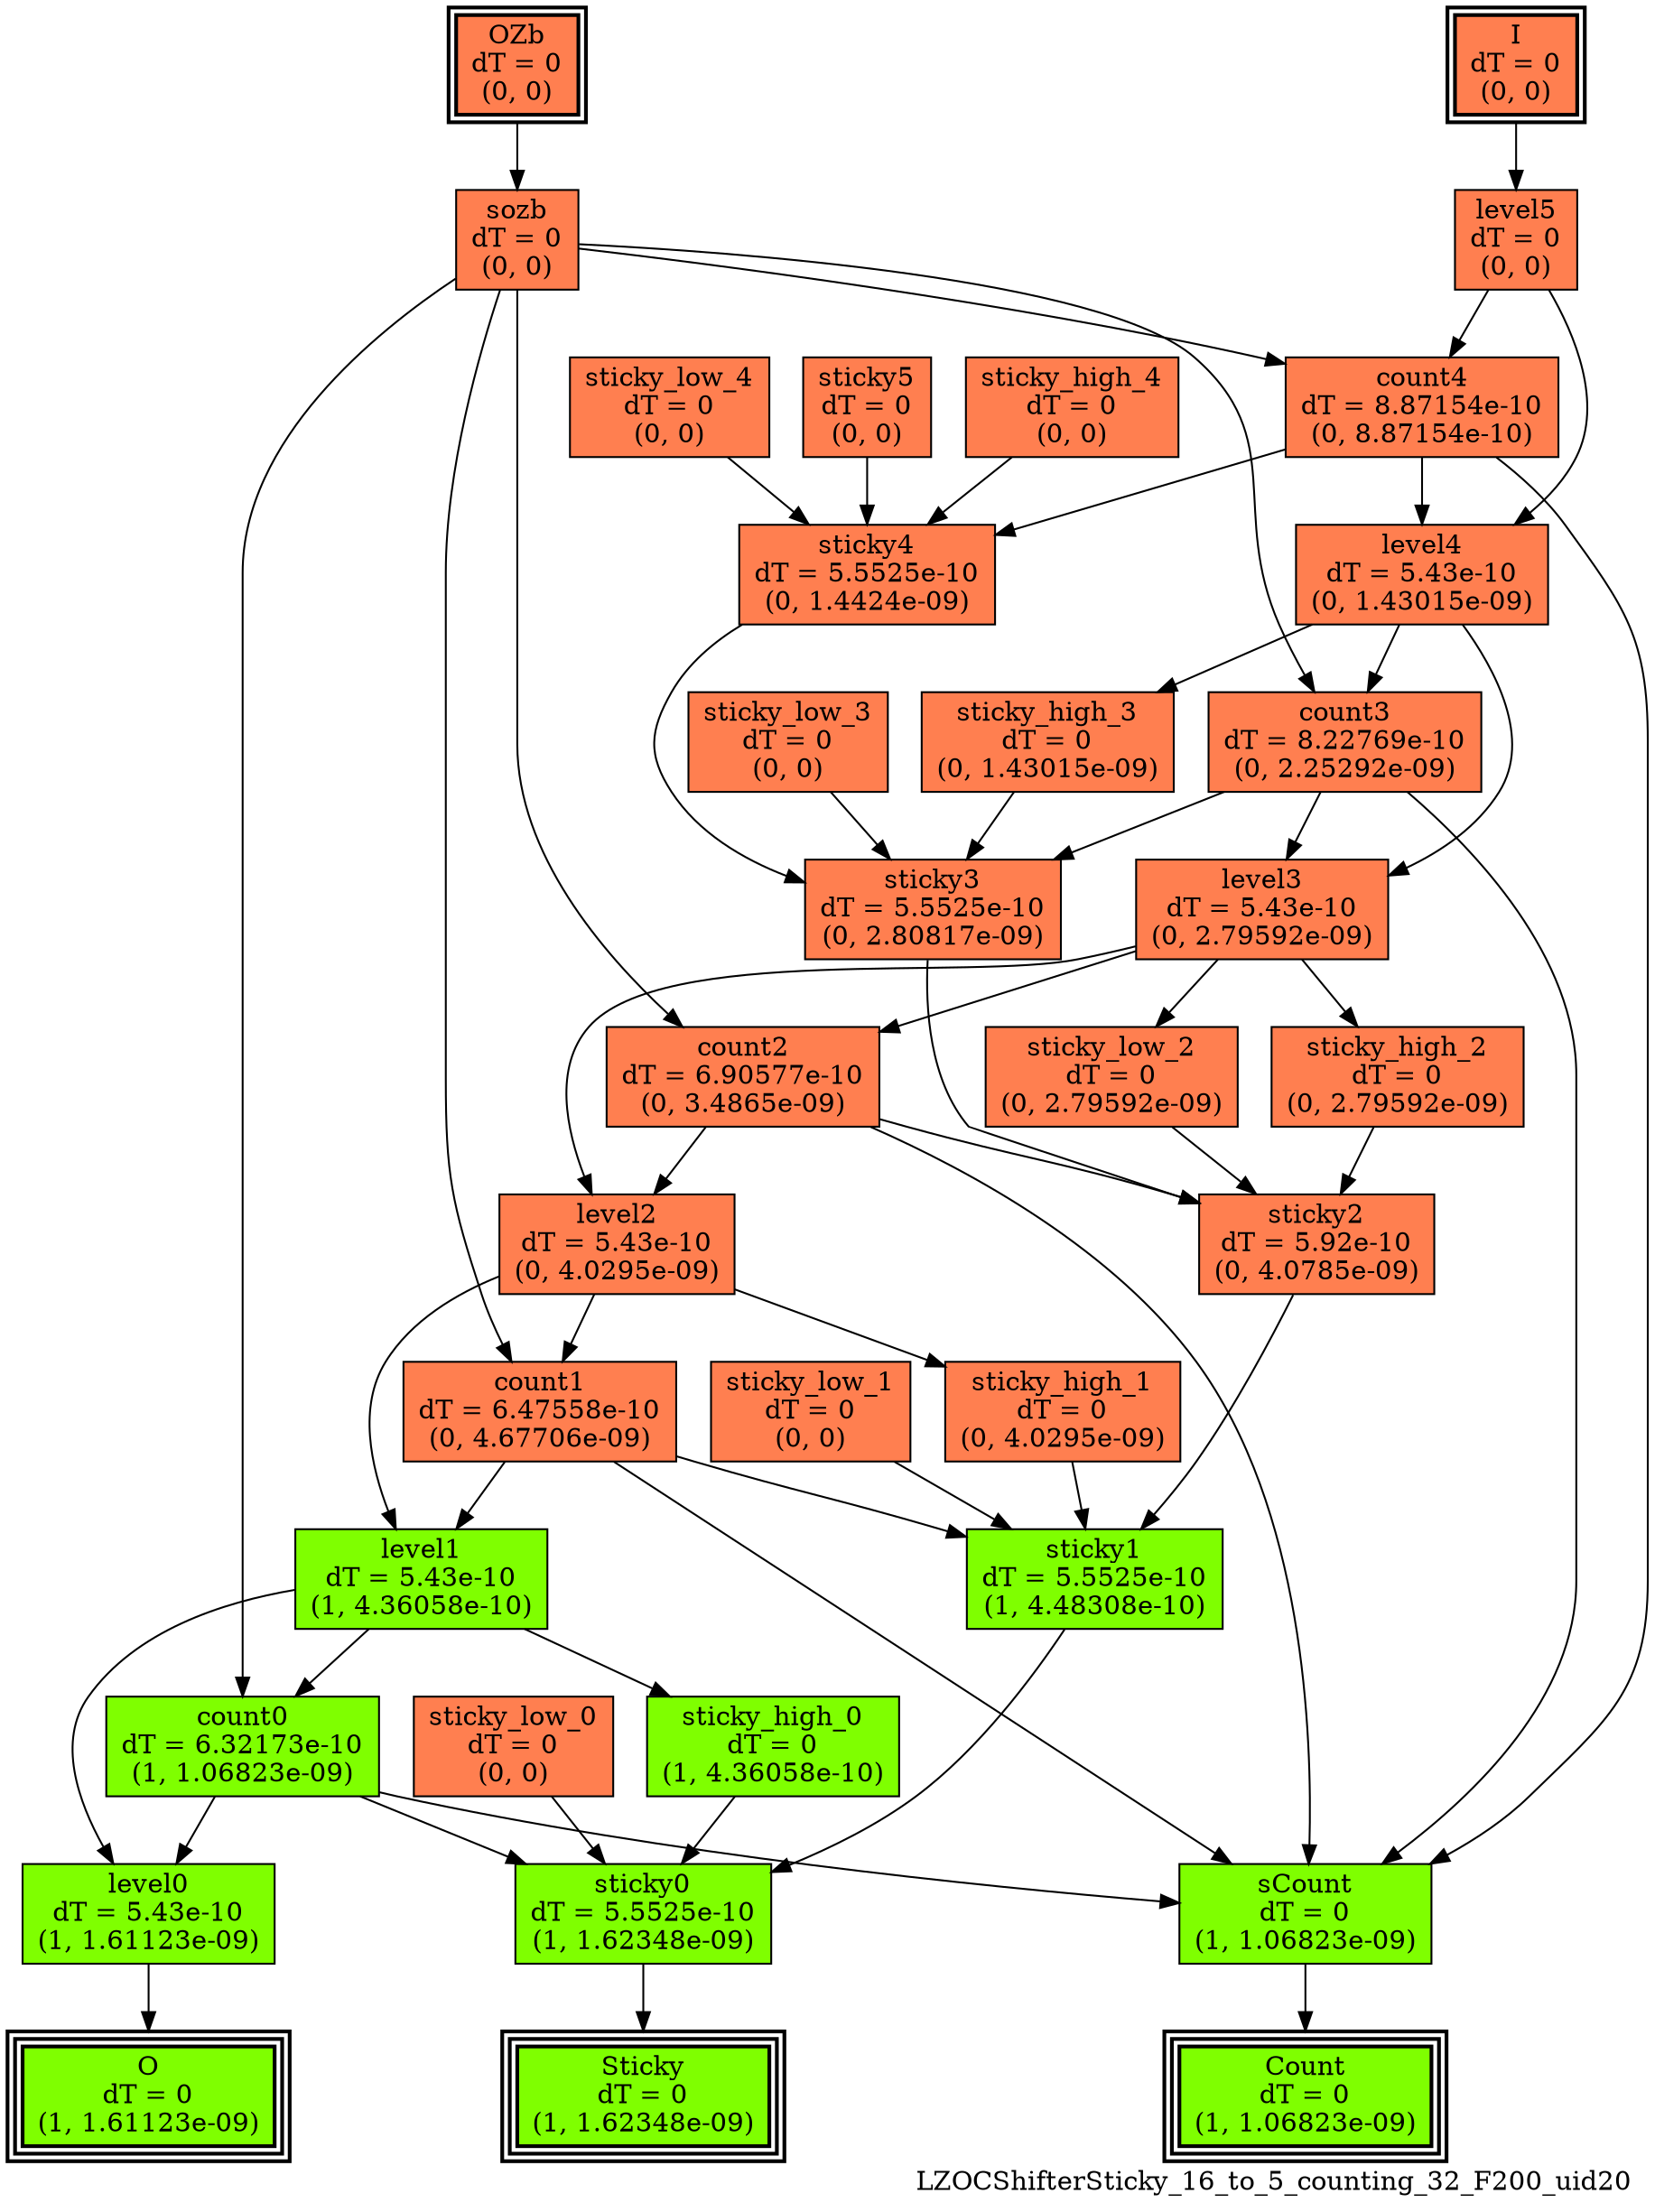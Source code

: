 digraph LZOCShifterSticky_16_to_5_counting_32_F200_uid20
{
	//graph drawing options
	label=LZOCShifterSticky_16_to_5_counting_32_F200_uid20;
	labelloc=bottom;
	labeljust=right;
	ratio=auto;
	nodesep=0.25;
	ranksep=0.5;

	//input/output signals of operator LZOCShifterSticky_16_to_5_counting_32_F200_uid20
	I__LZOCShifterSticky_16_to_5_counting_32_F200_uid20 [ label="I\ndT = 0\n(0, 0)", shape=box, color=black, style="bold, filled", fillcolor=coral, peripheries=2 ];
	OZb__LZOCShifterSticky_16_to_5_counting_32_F200_uid20 [ label="OZb\ndT = 0\n(0, 0)", shape=box, color=black, style="bold, filled", fillcolor=coral, peripheries=2 ];
	Count__LZOCShifterSticky_16_to_5_counting_32_F200_uid20 [ label="Count\ndT = 0\n(1, 1.06823e-09)", shape=box, color=black, style="bold, filled", fillcolor=chartreuse, peripheries=3 ];
	O__LZOCShifterSticky_16_to_5_counting_32_F200_uid20 [ label="O\ndT = 0\n(1, 1.61123e-09)", shape=box, color=black, style="bold, filled", fillcolor=chartreuse, peripheries=3 ];
	Sticky__LZOCShifterSticky_16_to_5_counting_32_F200_uid20 [ label="Sticky\ndT = 0\n(1, 1.62348e-09)", shape=box, color=black, style="bold, filled", fillcolor=chartreuse, peripheries=3 ];
	{rank=same I__LZOCShifterSticky_16_to_5_counting_32_F200_uid20, OZb__LZOCShifterSticky_16_to_5_counting_32_F200_uid20};
	{rank=same Count__LZOCShifterSticky_16_to_5_counting_32_F200_uid20, O__LZOCShifterSticky_16_to_5_counting_32_F200_uid20, Sticky__LZOCShifterSticky_16_to_5_counting_32_F200_uid20};
	//internal signals of operator LZOCShifterSticky_16_to_5_counting_32_F200_uid20
	level5__LZOCShifterSticky_16_to_5_counting_32_F200_uid20 [ label="level5\ndT = 0\n(0, 0)", shape=box, color=black, style=filled, fillcolor=coral, peripheries=1 ];
	sozb__LZOCShifterSticky_16_to_5_counting_32_F200_uid20 [ label="sozb\ndT = 0\n(0, 0)", shape=box, color=black, style=filled, fillcolor=coral, peripheries=1 ];
	sticky5__LZOCShifterSticky_16_to_5_counting_32_F200_uid20 [ label="sticky5\ndT = 0\n(0, 0)", shape=box, color=black, style=filled, fillcolor=coral, peripheries=1 ];
	count4__LZOCShifterSticky_16_to_5_counting_32_F200_uid20 [ label="count4\ndT = 8.87154e-10\n(0, 8.87154e-10)", shape=box, color=black, style=filled, fillcolor=coral, peripheries=1 ];
	level4__LZOCShifterSticky_16_to_5_counting_32_F200_uid20 [ label="level4\ndT = 5.43e-10\n(0, 1.43015e-09)", shape=box, color=black, style=filled, fillcolor=coral, peripheries=1 ];
	sticky_high_4__LZOCShifterSticky_16_to_5_counting_32_F200_uid20 [ label="sticky_high_4\ndT = 0\n(0, 0)", shape=box, color=black, style=filled, fillcolor=coral, peripheries=1 ];
	sticky_low_4__LZOCShifterSticky_16_to_5_counting_32_F200_uid20 [ label="sticky_low_4\ndT = 0\n(0, 0)", shape=box, color=black, style=filled, fillcolor=coral, peripheries=1 ];
	sticky4__LZOCShifterSticky_16_to_5_counting_32_F200_uid20 [ label="sticky4\ndT = 5.5525e-10\n(0, 1.4424e-09)", shape=box, color=black, style=filled, fillcolor=coral, peripheries=1 ];
	count3__LZOCShifterSticky_16_to_5_counting_32_F200_uid20 [ label="count3\ndT = 8.22769e-10\n(0, 2.25292e-09)", shape=box, color=black, style=filled, fillcolor=coral, peripheries=1 ];
	level3__LZOCShifterSticky_16_to_5_counting_32_F200_uid20 [ label="level3\ndT = 5.43e-10\n(0, 2.79592e-09)", shape=box, color=black, style=filled, fillcolor=coral, peripheries=1 ];
	sticky_high_3__LZOCShifterSticky_16_to_5_counting_32_F200_uid20 [ label="sticky_high_3\ndT = 0\n(0, 1.43015e-09)", shape=box, color=black, style=filled, fillcolor=coral, peripheries=1 ];
	sticky_low_3__LZOCShifterSticky_16_to_5_counting_32_F200_uid20 [ label="sticky_low_3\ndT = 0\n(0, 0)", shape=box, color=black, style=filled, fillcolor=coral, peripheries=1 ];
	sticky3__LZOCShifterSticky_16_to_5_counting_32_F200_uid20 [ label="sticky3\ndT = 5.5525e-10\n(0, 2.80817e-09)", shape=box, color=black, style=filled, fillcolor=coral, peripheries=1 ];
	count2__LZOCShifterSticky_16_to_5_counting_32_F200_uid20 [ label="count2\ndT = 6.90577e-10\n(0, 3.4865e-09)", shape=box, color=black, style=filled, fillcolor=coral, peripheries=1 ];
	level2__LZOCShifterSticky_16_to_5_counting_32_F200_uid20 [ label="level2\ndT = 5.43e-10\n(0, 4.0295e-09)", shape=box, color=black, style=filled, fillcolor=coral, peripheries=1 ];
	sticky_high_2__LZOCShifterSticky_16_to_5_counting_32_F200_uid20 [ label="sticky_high_2\ndT = 0\n(0, 2.79592e-09)", shape=box, color=black, style=filled, fillcolor=coral, peripheries=1 ];
	sticky_low_2__LZOCShifterSticky_16_to_5_counting_32_F200_uid20 [ label="sticky_low_2\ndT = 0\n(0, 2.79592e-09)", shape=box, color=black, style=filled, fillcolor=coral, peripheries=1 ];
	sticky2__LZOCShifterSticky_16_to_5_counting_32_F200_uid20 [ label="sticky2\ndT = 5.92e-10\n(0, 4.0785e-09)", shape=box, color=black, style=filled, fillcolor=coral, peripheries=1 ];
	count1__LZOCShifterSticky_16_to_5_counting_32_F200_uid20 [ label="count1\ndT = 6.47558e-10\n(0, 4.67706e-09)", shape=box, color=black, style=filled, fillcolor=coral, peripheries=1 ];
	level1__LZOCShifterSticky_16_to_5_counting_32_F200_uid20 [ label="level1\ndT = 5.43e-10\n(1, 4.36058e-10)", shape=box, color=black, style=filled, fillcolor=chartreuse, peripheries=1 ];
	sticky_high_1__LZOCShifterSticky_16_to_5_counting_32_F200_uid20 [ label="sticky_high_1\ndT = 0\n(0, 4.0295e-09)", shape=box, color=black, style=filled, fillcolor=coral, peripheries=1 ];
	sticky_low_1__LZOCShifterSticky_16_to_5_counting_32_F200_uid20 [ label="sticky_low_1\ndT = 0\n(0, 0)", shape=box, color=black, style=filled, fillcolor=coral, peripheries=1 ];
	sticky1__LZOCShifterSticky_16_to_5_counting_32_F200_uid20 [ label="sticky1\ndT = 5.5525e-10\n(1, 4.48308e-10)", shape=box, color=black, style=filled, fillcolor=chartreuse, peripheries=1 ];
	count0__LZOCShifterSticky_16_to_5_counting_32_F200_uid20 [ label="count0\ndT = 6.32173e-10\n(1, 1.06823e-09)", shape=box, color=black, style=filled, fillcolor=chartreuse, peripheries=1 ];
	level0__LZOCShifterSticky_16_to_5_counting_32_F200_uid20 [ label="level0\ndT = 5.43e-10\n(1, 1.61123e-09)", shape=box, color=black, style=filled, fillcolor=chartreuse, peripheries=1 ];
	sticky_high_0__LZOCShifterSticky_16_to_5_counting_32_F200_uid20 [ label="sticky_high_0\ndT = 0\n(1, 4.36058e-10)", shape=box, color=black, style=filled, fillcolor=chartreuse, peripheries=1 ];
	sticky_low_0__LZOCShifterSticky_16_to_5_counting_32_F200_uid20 [ label="sticky_low_0\ndT = 0\n(0, 0)", shape=box, color=black, style=filled, fillcolor=coral, peripheries=1 ];
	sticky0__LZOCShifterSticky_16_to_5_counting_32_F200_uid20 [ label="sticky0\ndT = 5.5525e-10\n(1, 1.62348e-09)", shape=box, color=black, style=filled, fillcolor=chartreuse, peripheries=1 ];
	sCount__LZOCShifterSticky_16_to_5_counting_32_F200_uid20 [ label="sCount\ndT = 0\n(1, 1.06823e-09)", shape=box, color=black, style=filled, fillcolor=chartreuse, peripheries=1 ];

	//subcomponents of operator LZOCShifterSticky_16_to_5_counting_32_F200_uid20

	//input and internal signal connections of operator LZOCShifterSticky_16_to_5_counting_32_F200_uid20
	I__LZOCShifterSticky_16_to_5_counting_32_F200_uid20 -> level5__LZOCShifterSticky_16_to_5_counting_32_F200_uid20 [ arrowhead=normal, arrowsize=1.0, arrowtail=normal, color=black, dir=forward  ];
	OZb__LZOCShifterSticky_16_to_5_counting_32_F200_uid20 -> sozb__LZOCShifterSticky_16_to_5_counting_32_F200_uid20 [ arrowhead=normal, arrowsize=1.0, arrowtail=normal, color=black, dir=forward  ];
	level5__LZOCShifterSticky_16_to_5_counting_32_F200_uid20 -> count4__LZOCShifterSticky_16_to_5_counting_32_F200_uid20 [ arrowhead=normal, arrowsize=1.0, arrowtail=normal, color=black, dir=forward  ];
	level5__LZOCShifterSticky_16_to_5_counting_32_F200_uid20 -> level4__LZOCShifterSticky_16_to_5_counting_32_F200_uid20 [ arrowhead=normal, arrowsize=1.0, arrowtail=normal, color=black, dir=forward  ];
	sozb__LZOCShifterSticky_16_to_5_counting_32_F200_uid20 -> count4__LZOCShifterSticky_16_to_5_counting_32_F200_uid20 [ arrowhead=normal, arrowsize=1.0, arrowtail=normal, color=black, dir=forward  ];
	sozb__LZOCShifterSticky_16_to_5_counting_32_F200_uid20 -> count3__LZOCShifterSticky_16_to_5_counting_32_F200_uid20 [ arrowhead=normal, arrowsize=1.0, arrowtail=normal, color=black, dir=forward  ];
	sozb__LZOCShifterSticky_16_to_5_counting_32_F200_uid20 -> count2__LZOCShifterSticky_16_to_5_counting_32_F200_uid20 [ arrowhead=normal, arrowsize=1.0, arrowtail=normal, color=black, dir=forward  ];
	sozb__LZOCShifterSticky_16_to_5_counting_32_F200_uid20 -> count1__LZOCShifterSticky_16_to_5_counting_32_F200_uid20 [ arrowhead=normal, arrowsize=1.0, arrowtail=normal, color=black, dir=forward  ];
	sozb__LZOCShifterSticky_16_to_5_counting_32_F200_uid20 -> count0__LZOCShifterSticky_16_to_5_counting_32_F200_uid20 [ arrowhead=normal, arrowsize=1.0, arrowtail=normal, color=black, dir=forward  ];
	sticky5__LZOCShifterSticky_16_to_5_counting_32_F200_uid20 -> sticky4__LZOCShifterSticky_16_to_5_counting_32_F200_uid20 [ arrowhead=normal, arrowsize=1.0, arrowtail=normal, color=black, dir=forward  ];
	count4__LZOCShifterSticky_16_to_5_counting_32_F200_uid20 -> level4__LZOCShifterSticky_16_to_5_counting_32_F200_uid20 [ arrowhead=normal, arrowsize=1.0, arrowtail=normal, color=black, dir=forward  ];
	count4__LZOCShifterSticky_16_to_5_counting_32_F200_uid20 -> sticky4__LZOCShifterSticky_16_to_5_counting_32_F200_uid20 [ arrowhead=normal, arrowsize=1.0, arrowtail=normal, color=black, dir=forward  ];
	count4__LZOCShifterSticky_16_to_5_counting_32_F200_uid20 -> sCount__LZOCShifterSticky_16_to_5_counting_32_F200_uid20 [ arrowhead=normal, arrowsize=1.0, arrowtail=normal, color=black, dir=forward  ];
	level4__LZOCShifterSticky_16_to_5_counting_32_F200_uid20 -> count3__LZOCShifterSticky_16_to_5_counting_32_F200_uid20 [ arrowhead=normal, arrowsize=1.0, arrowtail=normal, color=black, dir=forward  ];
	level4__LZOCShifterSticky_16_to_5_counting_32_F200_uid20 -> level3__LZOCShifterSticky_16_to_5_counting_32_F200_uid20 [ arrowhead=normal, arrowsize=1.0, arrowtail=normal, color=black, dir=forward  ];
	level4__LZOCShifterSticky_16_to_5_counting_32_F200_uid20 -> sticky_high_3__LZOCShifterSticky_16_to_5_counting_32_F200_uid20 [ arrowhead=normal, arrowsize=1.0, arrowtail=normal, color=black, dir=forward  ];
	sticky_high_4__LZOCShifterSticky_16_to_5_counting_32_F200_uid20 -> sticky4__LZOCShifterSticky_16_to_5_counting_32_F200_uid20 [ arrowhead=normal, arrowsize=1.0, arrowtail=normal, color=black, dir=forward  ];
	sticky_low_4__LZOCShifterSticky_16_to_5_counting_32_F200_uid20 -> sticky4__LZOCShifterSticky_16_to_5_counting_32_F200_uid20 [ arrowhead=normal, arrowsize=1.0, arrowtail=normal, color=black, dir=forward  ];
	sticky4__LZOCShifterSticky_16_to_5_counting_32_F200_uid20 -> sticky3__LZOCShifterSticky_16_to_5_counting_32_F200_uid20 [ arrowhead=normal, arrowsize=1.0, arrowtail=normal, color=black, dir=forward  ];
	count3__LZOCShifterSticky_16_to_5_counting_32_F200_uid20 -> level3__LZOCShifterSticky_16_to_5_counting_32_F200_uid20 [ arrowhead=normal, arrowsize=1.0, arrowtail=normal, color=black, dir=forward  ];
	count3__LZOCShifterSticky_16_to_5_counting_32_F200_uid20 -> sticky3__LZOCShifterSticky_16_to_5_counting_32_F200_uid20 [ arrowhead=normal, arrowsize=1.0, arrowtail=normal, color=black, dir=forward  ];
	count3__LZOCShifterSticky_16_to_5_counting_32_F200_uid20 -> sCount__LZOCShifterSticky_16_to_5_counting_32_F200_uid20 [ arrowhead=normal, arrowsize=1.0, arrowtail=normal, color=black, dir=forward  ];
	level3__LZOCShifterSticky_16_to_5_counting_32_F200_uid20 -> count2__LZOCShifterSticky_16_to_5_counting_32_F200_uid20 [ arrowhead=normal, arrowsize=1.0, arrowtail=normal, color=black, dir=forward  ];
	level3__LZOCShifterSticky_16_to_5_counting_32_F200_uid20 -> level2__LZOCShifterSticky_16_to_5_counting_32_F200_uid20 [ arrowhead=normal, arrowsize=1.0, arrowtail=normal, color=black, dir=forward  ];
	level3__LZOCShifterSticky_16_to_5_counting_32_F200_uid20 -> sticky_high_2__LZOCShifterSticky_16_to_5_counting_32_F200_uid20 [ arrowhead=normal, arrowsize=1.0, arrowtail=normal, color=black, dir=forward  ];
	level3__LZOCShifterSticky_16_to_5_counting_32_F200_uid20 -> sticky_low_2__LZOCShifterSticky_16_to_5_counting_32_F200_uid20 [ arrowhead=normal, arrowsize=1.0, arrowtail=normal, color=black, dir=forward  ];
	sticky_high_3__LZOCShifterSticky_16_to_5_counting_32_F200_uid20 -> sticky3__LZOCShifterSticky_16_to_5_counting_32_F200_uid20 [ arrowhead=normal, arrowsize=1.0, arrowtail=normal, color=black, dir=forward  ];
	sticky_low_3__LZOCShifterSticky_16_to_5_counting_32_F200_uid20 -> sticky3__LZOCShifterSticky_16_to_5_counting_32_F200_uid20 [ arrowhead=normal, arrowsize=1.0, arrowtail=normal, color=black, dir=forward  ];
	sticky3__LZOCShifterSticky_16_to_5_counting_32_F200_uid20 -> sticky2__LZOCShifterSticky_16_to_5_counting_32_F200_uid20 [ arrowhead=normal, arrowsize=1.0, arrowtail=normal, color=black, dir=forward  ];
	count2__LZOCShifterSticky_16_to_5_counting_32_F200_uid20 -> level2__LZOCShifterSticky_16_to_5_counting_32_F200_uid20 [ arrowhead=normal, arrowsize=1.0, arrowtail=normal, color=black, dir=forward  ];
	count2__LZOCShifterSticky_16_to_5_counting_32_F200_uid20 -> sticky2__LZOCShifterSticky_16_to_5_counting_32_F200_uid20 [ arrowhead=normal, arrowsize=1.0, arrowtail=normal, color=black, dir=forward  ];
	count2__LZOCShifterSticky_16_to_5_counting_32_F200_uid20 -> sCount__LZOCShifterSticky_16_to_5_counting_32_F200_uid20 [ arrowhead=normal, arrowsize=1.0, arrowtail=normal, color=black, dir=forward  ];
	level2__LZOCShifterSticky_16_to_5_counting_32_F200_uid20 -> count1__LZOCShifterSticky_16_to_5_counting_32_F200_uid20 [ arrowhead=normal, arrowsize=1.0, arrowtail=normal, color=black, dir=forward  ];
	level2__LZOCShifterSticky_16_to_5_counting_32_F200_uid20 -> level1__LZOCShifterSticky_16_to_5_counting_32_F200_uid20 [ arrowhead=normal, arrowsize=1.0, arrowtail=normal, color=black, dir=forward  ];
	level2__LZOCShifterSticky_16_to_5_counting_32_F200_uid20 -> sticky_high_1__LZOCShifterSticky_16_to_5_counting_32_F200_uid20 [ arrowhead=normal, arrowsize=1.0, arrowtail=normal, color=black, dir=forward  ];
	sticky_high_2__LZOCShifterSticky_16_to_5_counting_32_F200_uid20 -> sticky2__LZOCShifterSticky_16_to_5_counting_32_F200_uid20 [ arrowhead=normal, arrowsize=1.0, arrowtail=normal, color=black, dir=forward  ];
	sticky_low_2__LZOCShifterSticky_16_to_5_counting_32_F200_uid20 -> sticky2__LZOCShifterSticky_16_to_5_counting_32_F200_uid20 [ arrowhead=normal, arrowsize=1.0, arrowtail=normal, color=black, dir=forward  ];
	sticky2__LZOCShifterSticky_16_to_5_counting_32_F200_uid20 -> sticky1__LZOCShifterSticky_16_to_5_counting_32_F200_uid20 [ arrowhead=normal, arrowsize=1.0, arrowtail=normal, color=black, dir=forward  ];
	count1__LZOCShifterSticky_16_to_5_counting_32_F200_uid20 -> level1__LZOCShifterSticky_16_to_5_counting_32_F200_uid20 [ arrowhead=normal, arrowsize=1.0, arrowtail=normal, color=black, dir=forward  ];
	count1__LZOCShifterSticky_16_to_5_counting_32_F200_uid20 -> sticky1__LZOCShifterSticky_16_to_5_counting_32_F200_uid20 [ arrowhead=normal, arrowsize=1.0, arrowtail=normal, color=black, dir=forward  ];
	count1__LZOCShifterSticky_16_to_5_counting_32_F200_uid20 -> sCount__LZOCShifterSticky_16_to_5_counting_32_F200_uid20 [ arrowhead=normal, arrowsize=1.0, arrowtail=normal, color=black, dir=forward  ];
	level1__LZOCShifterSticky_16_to_5_counting_32_F200_uid20 -> count0__LZOCShifterSticky_16_to_5_counting_32_F200_uid20 [ arrowhead=normal, arrowsize=1.0, arrowtail=normal, color=black, dir=forward  ];
	level1__LZOCShifterSticky_16_to_5_counting_32_F200_uid20 -> level0__LZOCShifterSticky_16_to_5_counting_32_F200_uid20 [ arrowhead=normal, arrowsize=1.0, arrowtail=normal, color=black, dir=forward  ];
	level1__LZOCShifterSticky_16_to_5_counting_32_F200_uid20 -> sticky_high_0__LZOCShifterSticky_16_to_5_counting_32_F200_uid20 [ arrowhead=normal, arrowsize=1.0, arrowtail=normal, color=black, dir=forward  ];
	sticky_high_1__LZOCShifterSticky_16_to_5_counting_32_F200_uid20 -> sticky1__LZOCShifterSticky_16_to_5_counting_32_F200_uid20 [ arrowhead=normal, arrowsize=1.0, arrowtail=normal, color=black, dir=forward  ];
	sticky_low_1__LZOCShifterSticky_16_to_5_counting_32_F200_uid20 -> sticky1__LZOCShifterSticky_16_to_5_counting_32_F200_uid20 [ arrowhead=normal, arrowsize=1.0, arrowtail=normal, color=black, dir=forward  ];
	sticky1__LZOCShifterSticky_16_to_5_counting_32_F200_uid20 -> sticky0__LZOCShifterSticky_16_to_5_counting_32_F200_uid20 [ arrowhead=normal, arrowsize=1.0, arrowtail=normal, color=black, dir=forward  ];
	count0__LZOCShifterSticky_16_to_5_counting_32_F200_uid20 -> level0__LZOCShifterSticky_16_to_5_counting_32_F200_uid20 [ arrowhead=normal, arrowsize=1.0, arrowtail=normal, color=black, dir=forward  ];
	count0__LZOCShifterSticky_16_to_5_counting_32_F200_uid20 -> sticky0__LZOCShifterSticky_16_to_5_counting_32_F200_uid20 [ arrowhead=normal, arrowsize=1.0, arrowtail=normal, color=black, dir=forward  ];
	count0__LZOCShifterSticky_16_to_5_counting_32_F200_uid20 -> sCount__LZOCShifterSticky_16_to_5_counting_32_F200_uid20 [ arrowhead=normal, arrowsize=1.0, arrowtail=normal, color=black, dir=forward  ];
	level0__LZOCShifterSticky_16_to_5_counting_32_F200_uid20 -> O__LZOCShifterSticky_16_to_5_counting_32_F200_uid20 [ arrowhead=normal, arrowsize=1.0, arrowtail=normal, color=black, dir=forward  ];
	sticky_high_0__LZOCShifterSticky_16_to_5_counting_32_F200_uid20 -> sticky0__LZOCShifterSticky_16_to_5_counting_32_F200_uid20 [ arrowhead=normal, arrowsize=1.0, arrowtail=normal, color=black, dir=forward  ];
	sticky_low_0__LZOCShifterSticky_16_to_5_counting_32_F200_uid20 -> sticky0__LZOCShifterSticky_16_to_5_counting_32_F200_uid20 [ arrowhead=normal, arrowsize=1.0, arrowtail=normal, color=black, dir=forward  ];
	sticky0__LZOCShifterSticky_16_to_5_counting_32_F200_uid20 -> Sticky__LZOCShifterSticky_16_to_5_counting_32_F200_uid20 [ arrowhead=normal, arrowsize=1.0, arrowtail=normal, color=black, dir=forward  ];
	sCount__LZOCShifterSticky_16_to_5_counting_32_F200_uid20 -> Count__LZOCShifterSticky_16_to_5_counting_32_F200_uid20 [ arrowhead=normal, arrowsize=1.0, arrowtail=normal, color=black, dir=forward  ];
}

